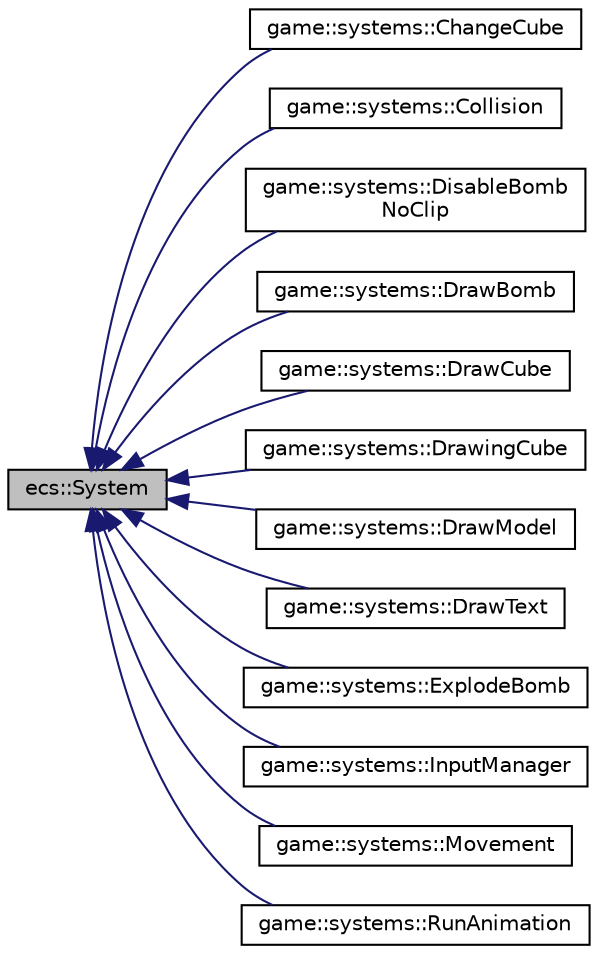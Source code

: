 digraph "ecs::System"
{
 // LATEX_PDF_SIZE
  edge [fontname="Helvetica",fontsize="10",labelfontname="Helvetica",labelfontsize="10"];
  node [fontname="Helvetica",fontsize="10",shape=record];
  rankdir="LR";
  Node1 [label="ecs::System",height=0.2,width=0.4,color="black", fillcolor="grey75", style="filled", fontcolor="black",tooltip="The base system type, all systems must inherit from System."];
  Node1 -> Node2 [dir="back",color="midnightblue",fontsize="10",style="solid",fontname="Helvetica"];
  Node2 [label="game::systems::ChangeCube",height=0.2,width=0.4,color="black", fillcolor="white", style="filled",URL="$structgame_1_1systems_1_1_change_cube.html",tooltip="ChangeCube system."];
  Node1 -> Node3 [dir="back",color="midnightblue",fontsize="10",style="solid",fontname="Helvetica"];
  Node3 [label="game::systems::Collision",height=0.2,width=0.4,color="black", fillcolor="white", style="filled",URL="$structgame_1_1systems_1_1_collision.html",tooltip="Collisions resolver system."];
  Node1 -> Node4 [dir="back",color="midnightblue",fontsize="10",style="solid",fontname="Helvetica"];
  Node4 [label="game::systems::DisableBomb\lNoClip",height=0.2,width=0.4,color="black", fillcolor="white", style="filled",URL="$structgame_1_1systems_1_1_disable_bomb_no_clip.html",tooltip="Disables the bomb no clip when the player walk off of the bomb position."];
  Node1 -> Node5 [dir="back",color="midnightblue",fontsize="10",style="solid",fontname="Helvetica"];
  Node5 [label="game::systems::DrawBomb",height=0.2,width=0.4,color="black", fillcolor="white", style="filled",URL="$structgame_1_1systems_1_1_draw_bomb.html",tooltip="Draw bomb system."];
  Node1 -> Node6 [dir="back",color="midnightblue",fontsize="10",style="solid",fontname="Helvetica"];
  Node6 [label="game::systems::DrawCube",height=0.2,width=0.4,color="black", fillcolor="white", style="filled",URL="$structgame_1_1systems_1_1_draw_cube.html",tooltip=" "];
  Node1 -> Node7 [dir="back",color="midnightblue",fontsize="10",style="solid",fontname="Helvetica"];
  Node7 [label="game::systems::DrawingCube",height=0.2,width=0.4,color="black", fillcolor="white", style="filled",URL="$structgame_1_1systems_1_1_drawing_cube.html",tooltip="Drawing cube system."];
  Node1 -> Node8 [dir="back",color="midnightblue",fontsize="10",style="solid",fontname="Helvetica"];
  Node8 [label="game::systems::DrawModel",height=0.2,width=0.4,color="black", fillcolor="white", style="filled",URL="$structgame_1_1systems_1_1_draw_model.html",tooltip=" "];
  Node1 -> Node9 [dir="back",color="midnightblue",fontsize="10",style="solid",fontname="Helvetica"];
  Node9 [label="game::systems::DrawText",height=0.2,width=0.4,color="black", fillcolor="white", style="filled",URL="$structgame_1_1systems_1_1_draw_text.html",tooltip="Draw text system."];
  Node1 -> Node10 [dir="back",color="midnightblue",fontsize="10",style="solid",fontname="Helvetica"];
  Node10 [label="game::systems::ExplodeBomb",height=0.2,width=0.4,color="black", fillcolor="white", style="filled",URL="$structgame_1_1systems_1_1_explode_bomb.html",tooltip="Explode bomb system."];
  Node1 -> Node11 [dir="back",color="midnightblue",fontsize="10",style="solid",fontname="Helvetica"];
  Node11 [label="game::systems::InputManager",height=0.2,width=0.4,color="black", fillcolor="white", style="filled",URL="$structgame_1_1systems_1_1_input_manager.html",tooltip="System managing all the users inputs."];
  Node1 -> Node12 [dir="back",color="midnightblue",fontsize="10",style="solid",fontname="Helvetica"];
  Node12 [label="game::systems::Movement",height=0.2,width=0.4,color="black", fillcolor="white", style="filled",URL="$structgame_1_1systems_1_1_movement.html",tooltip="Movement system."];
  Node1 -> Node13 [dir="back",color="midnightblue",fontsize="10",style="solid",fontname="Helvetica"];
  Node13 [label="game::systems::RunAnimation",height=0.2,width=0.4,color="black", fillcolor="white", style="filled",URL="$structgame_1_1systems_1_1_run_animation.html",tooltip=" "];
}
